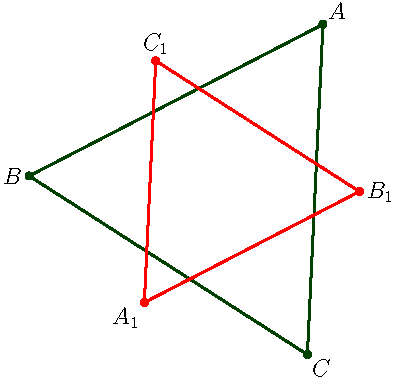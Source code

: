 size(7cm,7cm);

real alpha = 1.;

pair a = (cos(alpha),sin(alpha));
pair b = (cos(alpha+2*pi/3),sin(alpha+2*pi/3));
pair c = (cos(alpha-2*pi/3),sin(alpha-2*pi/3));

pair a1 = a + I*(b-c);
pair b1 = b + I*(c-a);
pair c1 = c + I*(a-b);

draw(a--b--c--cycle,darkgreen+1);
draw(a1--b1--c1--cycle,red+1);

dot(a,darkgreen+4);dot(b,darkgreen+4);dot(c,darkgreen+4);
dot(a1,red+4);dot(b1,red+4);dot(c1,red+4);

label("$A_1$",a1,SW);label("$B_1$",b1,E); label("$C_1$",c1,N);
label("$A$",a,NE);label("$B$",b,W);label("$C$",c,SE);
